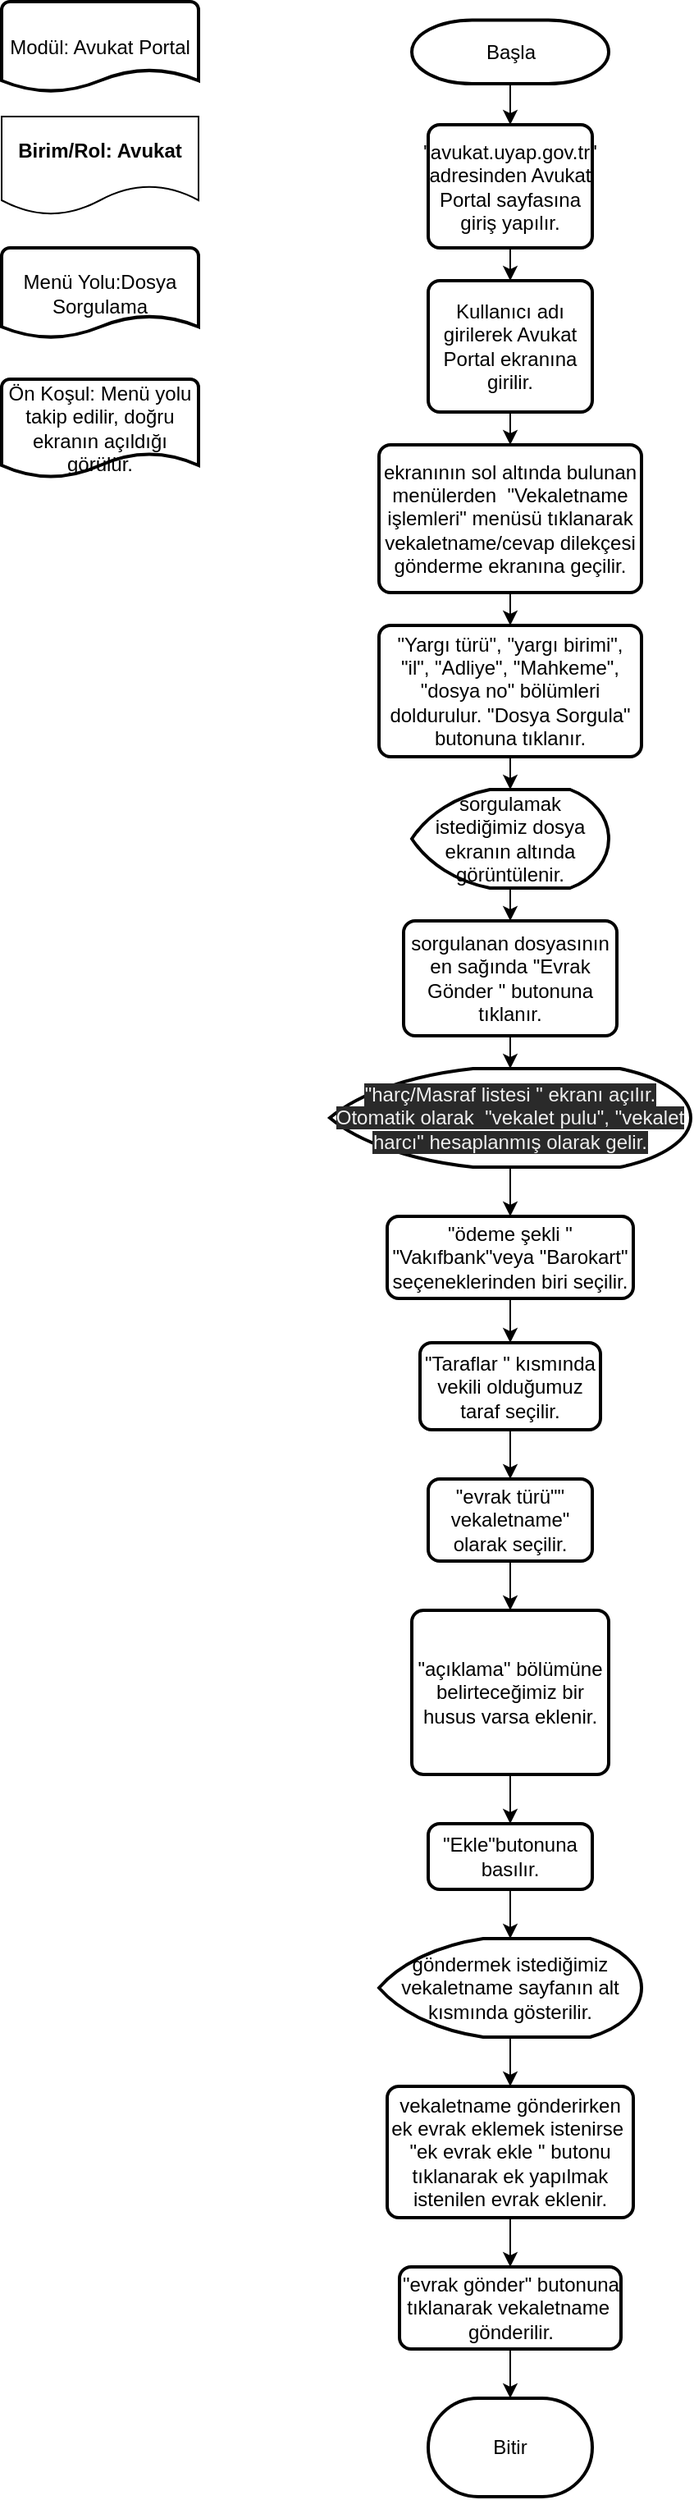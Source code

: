 <mxfile version="19.0.3" type="device"><diagram id="6a731a19-8d31-9384-78a2-239565b7b9f0" name="Page-1"><mxGraphModel dx="1422" dy="865" grid="1" gridSize="10" guides="1" tooltips="1" connect="1" arrows="1" fold="1" page="1" pageScale="1" pageWidth="583" pageHeight="827" background="none" math="0" shadow="0"><root><mxCell id="0"/><mxCell id="1" parent="0"/><mxCell id="rl2CpRahg8W0tYxoSGH3-19" style="edgeStyle=orthogonalEdgeStyle;rounded=0;orthogonalLoop=1;jettySize=auto;html=1;" parent="1" source="2" target="2LBjjgC7gKETEo_iw2IE-65" edge="1"><mxGeometry relative="1" as="geometry"/></mxCell><mxCell id="2" value="Başla" style="shape=mxgraph.flowchart.terminator;strokeWidth=2;gradientColor=none;gradientDirection=north;fontStyle=0;html=1;" parent="1" vertex="1"><mxGeometry x="260" y="21.25" width="120" height="38.75" as="geometry"/></mxCell><mxCell id="2LBjjgC7gKETEo_iw2IE-56" value="Modül: Avukat Portal" style="strokeWidth=2;html=1;shape=mxgraph.flowchart.document2;whiteSpace=wrap;size=0.25;" parent="1" vertex="1"><mxGeometry x="10" y="10" width="120" height="55" as="geometry"/></mxCell><mxCell id="2LBjjgC7gKETEo_iw2IE-58" value="Menü Yolu:Dosya Sorgulama" style="strokeWidth=2;html=1;shape=mxgraph.flowchart.document2;whiteSpace=wrap;size=0.25;" parent="1" vertex="1"><mxGeometry x="10" y="160" width="120" height="55" as="geometry"/></mxCell><mxCell id="2LBjjgC7gKETEo_iw2IE-64" value="Ön Koşul: Menü yolu takip edilir, doğru ekranın açıldığı görülür." style="strokeWidth=2;html=1;shape=mxgraph.flowchart.document2;whiteSpace=wrap;size=0.25;" parent="1" vertex="1"><mxGeometry x="10" y="240" width="120" height="60" as="geometry"/></mxCell><mxCell id="rl2CpRahg8W0tYxoSGH3-20" style="edgeStyle=orthogonalEdgeStyle;rounded=0;orthogonalLoop=1;jettySize=auto;html=1;" parent="1" source="2LBjjgC7gKETEo_iw2IE-65" target="rl2CpRahg8W0tYxoSGH3-11" edge="1"><mxGeometry relative="1" as="geometry"/></mxCell><mxCell id="2LBjjgC7gKETEo_iw2IE-65" value="&quot;avukat.uyap.gov.tr&quot; adresinden Avukat Portal sayfasına giriş yapılır." style="rounded=1;whiteSpace=wrap;html=1;absoluteArcSize=1;arcSize=14;strokeWidth=2;" parent="1" vertex="1"><mxGeometry x="270" y="85" width="100" height="75" as="geometry"/></mxCell><mxCell id="2LBjjgC7gKETEo_iw2IE-72" value="Bitir" style="strokeWidth=2;html=1;shape=mxgraph.flowchart.terminator;whiteSpace=wrap;" parent="1" vertex="1"><mxGeometry x="270" y="1470" width="100" height="60" as="geometry"/></mxCell><mxCell id="rl2CpRahg8W0tYxoSGH3-21" style="edgeStyle=orthogonalEdgeStyle;rounded=0;orthogonalLoop=1;jettySize=auto;html=1;exitX=0.5;exitY=1;exitDx=0;exitDy=0;" parent="1" source="rl2CpRahg8W0tYxoSGH3-11" target="rl2CpRahg8W0tYxoSGH3-12" edge="1"><mxGeometry relative="1" as="geometry"/></mxCell><mxCell id="rl2CpRahg8W0tYxoSGH3-11" value="Kullanıcı adı girilerek Avukat Portal ekranına girilir." style="rounded=1;whiteSpace=wrap;html=1;absoluteArcSize=1;arcSize=14;strokeWidth=2;" parent="1" vertex="1"><mxGeometry x="270" y="180" width="100" height="80" as="geometry"/></mxCell><mxCell id="6d4R3RvAXy6SHs4YbcuF-2" style="edgeStyle=orthogonalEdgeStyle;rounded=0;orthogonalLoop=1;jettySize=auto;html=1;" edge="1" parent="1" source="rl2CpRahg8W0tYxoSGH3-12" target="rl2CpRahg8W0tYxoSGH3-16"><mxGeometry relative="1" as="geometry"/></mxCell><mxCell id="rl2CpRahg8W0tYxoSGH3-12" value="ekranının sol altında bulunan menülerden&amp;nbsp; &quot;Vekaletname işlemleri&quot; menüsü tıklanarak vekaletname/cevap dilekçesi gönderme ekranına geçilir." style="rounded=1;whiteSpace=wrap;html=1;absoluteArcSize=1;arcSize=14;strokeWidth=2;" parent="1" vertex="1"><mxGeometry x="240" y="280" width="160" height="90" as="geometry"/></mxCell><mxCell id="rl2CpRahg8W0tYxoSGH3-24" style="edgeStyle=orthogonalEdgeStyle;rounded=0;orthogonalLoop=1;jettySize=auto;html=1;" parent="1" source="rl2CpRahg8W0tYxoSGH3-16" target="6d4R3RvAXy6SHs4YbcuF-3" edge="1"><mxGeometry relative="1" as="geometry"/></mxCell><mxCell id="rl2CpRahg8W0tYxoSGH3-16" value="&quot;Yargı türü&quot;, &quot;yargı birimi&quot;, &quot;il&quot;, &quot;Adliye&quot;, &quot;Mahkeme&quot;, &quot;dosya no&quot; bölümleri doldurulur. &quot;Dosya Sorgula&quot; butonuna tıklanır." style="rounded=1;whiteSpace=wrap;html=1;absoluteArcSize=1;arcSize=14;strokeWidth=2;" parent="1" vertex="1"><mxGeometry x="240" y="390" width="160" height="80" as="geometry"/></mxCell><mxCell id="rl2CpRahg8W0tYxoSGH3-25" style="edgeStyle=orthogonalEdgeStyle;rounded=0;orthogonalLoop=1;jettySize=auto;html=1;" parent="1" source="rl2CpRahg8W0tYxoSGH3-17" target="6d4R3RvAXy6SHs4YbcuF-7" edge="1"><mxGeometry relative="1" as="geometry"><mxPoint x="320" y="670" as="targetPoint"/></mxGeometry></mxCell><mxCell id="rl2CpRahg8W0tYxoSGH3-17" value="sorgulanan dosyasının en sağında &quot;Evrak Gönder &quot; butonuna tıklanır." style="rounded=1;whiteSpace=wrap;html=1;absoluteArcSize=1;arcSize=14;strokeWidth=2;" parent="1" vertex="1"><mxGeometry x="255" y="570" width="130" height="70" as="geometry"/></mxCell><mxCell id="IGQ9hXYYFOQd8KrsHIN7-2" value="Birim/Rol: Avukat" style="shape=document;whiteSpace=wrap;html=1;boundedLbl=1;fontStyle=1" parent="1" vertex="1"><mxGeometry x="10" y="80" width="120" height="60" as="geometry"/></mxCell><mxCell id="6d4R3RvAXy6SHs4YbcuF-4" style="edgeStyle=orthogonalEdgeStyle;rounded=0;orthogonalLoop=1;jettySize=auto;html=1;" edge="1" parent="1" source="6d4R3RvAXy6SHs4YbcuF-3" target="rl2CpRahg8W0tYxoSGH3-17"><mxGeometry relative="1" as="geometry"/></mxCell><mxCell id="6d4R3RvAXy6SHs4YbcuF-3" value="sorgulamak istediğimiz dosya ekranın altında görüntülenir." style="strokeWidth=2;html=1;shape=mxgraph.flowchart.display;whiteSpace=wrap;" vertex="1" parent="1"><mxGeometry x="260" y="490" width="120" height="60" as="geometry"/></mxCell><mxCell id="6d4R3RvAXy6SHs4YbcuF-9" style="edgeStyle=orthogonalEdgeStyle;rounded=0;orthogonalLoop=1;jettySize=auto;html=1;" edge="1" parent="1" source="6d4R3RvAXy6SHs4YbcuF-7" target="6d4R3RvAXy6SHs4YbcuF-8"><mxGeometry relative="1" as="geometry"/></mxCell><mxCell id="6d4R3RvAXy6SHs4YbcuF-7" value="&lt;span style=&quot;color: rgb(240, 240, 240); font-family: Helvetica; font-size: 12px; font-style: normal; font-variant-ligatures: normal; font-variant-caps: normal; font-weight: 400; letter-spacing: normal; orphans: 2; text-align: center; text-indent: 0px; text-transform: none; widows: 2; word-spacing: 0px; -webkit-text-stroke-width: 0px; background-color: rgb(42, 42, 42); text-decoration-thickness: initial; text-decoration-style: initial; text-decoration-color: initial; float: none; display: inline !important;&quot;&gt;&quot;harç/Masraf listesi &quot; ekranı açılır. Otomatik olarak&amp;nbsp; &quot;vekalet pulu&quot;, &quot;vekalet harcı&quot; hesaplanmış olarak gelir.&lt;/span&gt;" style="strokeWidth=2;html=1;shape=mxgraph.flowchart.display;whiteSpace=wrap;" vertex="1" parent="1"><mxGeometry x="210" y="660" width="220" height="60" as="geometry"/></mxCell><mxCell id="6d4R3RvAXy6SHs4YbcuF-14" style="edgeStyle=orthogonalEdgeStyle;rounded=0;orthogonalLoop=1;jettySize=auto;html=1;" edge="1" parent="1" source="6d4R3RvAXy6SHs4YbcuF-8" target="6d4R3RvAXy6SHs4YbcuF-10"><mxGeometry relative="1" as="geometry"/></mxCell><mxCell id="6d4R3RvAXy6SHs4YbcuF-8" value="&quot;ödeme şekli &quot; &quot;Vakıfbank&quot;veya &quot;Barokart&quot; seçeneklerinden biri seçilir." style="rounded=1;whiteSpace=wrap;html=1;absoluteArcSize=1;arcSize=14;strokeWidth=2;" vertex="1" parent="1"><mxGeometry x="245" y="750" width="150" height="50" as="geometry"/></mxCell><mxCell id="6d4R3RvAXy6SHs4YbcuF-15" style="edgeStyle=orthogonalEdgeStyle;rounded=0;orthogonalLoop=1;jettySize=auto;html=1;" edge="1" parent="1" source="6d4R3RvAXy6SHs4YbcuF-10" target="6d4R3RvAXy6SHs4YbcuF-11"><mxGeometry relative="1" as="geometry"/></mxCell><mxCell id="6d4R3RvAXy6SHs4YbcuF-10" value="&quot;Taraflar &quot; kısmında vekili olduğumuz taraf seçilir." style="rounded=1;whiteSpace=wrap;html=1;absoluteArcSize=1;arcSize=14;strokeWidth=2;" vertex="1" parent="1"><mxGeometry x="265" y="827" width="110" height="53" as="geometry"/></mxCell><mxCell id="6d4R3RvAXy6SHs4YbcuF-16" style="edgeStyle=orthogonalEdgeStyle;rounded=0;orthogonalLoop=1;jettySize=auto;html=1;" edge="1" parent="1" source="6d4R3RvAXy6SHs4YbcuF-11" target="6d4R3RvAXy6SHs4YbcuF-12"><mxGeometry relative="1" as="geometry"/></mxCell><mxCell id="6d4R3RvAXy6SHs4YbcuF-11" value="&quot;evrak türü&quot;&quot; vekaletname&quot; olarak seçilir." style="rounded=1;whiteSpace=wrap;html=1;absoluteArcSize=1;arcSize=14;strokeWidth=2;" vertex="1" parent="1"><mxGeometry x="270" y="910" width="100" height="50" as="geometry"/></mxCell><mxCell id="6d4R3RvAXy6SHs4YbcuF-17" style="edgeStyle=orthogonalEdgeStyle;rounded=0;orthogonalLoop=1;jettySize=auto;html=1;" edge="1" parent="1" source="6d4R3RvAXy6SHs4YbcuF-12" target="6d4R3RvAXy6SHs4YbcuF-13"><mxGeometry relative="1" as="geometry"/></mxCell><mxCell id="6d4R3RvAXy6SHs4YbcuF-12" value="&quot;açıklama&quot; bölümüne belirteceğimiz bir husus varsa eklenir." style="rounded=1;whiteSpace=wrap;html=1;absoluteArcSize=1;arcSize=14;strokeWidth=2;" vertex="1" parent="1"><mxGeometry x="260" y="990" width="120" height="100" as="geometry"/></mxCell><mxCell id="6d4R3RvAXy6SHs4YbcuF-23" style="edgeStyle=orthogonalEdgeStyle;rounded=0;orthogonalLoop=1;jettySize=auto;html=1;" edge="1" parent="1" source="6d4R3RvAXy6SHs4YbcuF-13" target="6d4R3RvAXy6SHs4YbcuF-22"><mxGeometry relative="1" as="geometry"/></mxCell><mxCell id="6d4R3RvAXy6SHs4YbcuF-13" value="&quot;Ekle&quot;butonuna basılır." style="rounded=1;whiteSpace=wrap;html=1;absoluteArcSize=1;arcSize=14;strokeWidth=2;" vertex="1" parent="1"><mxGeometry x="270" y="1120" width="100" height="40" as="geometry"/></mxCell><mxCell id="6d4R3RvAXy6SHs4YbcuF-21" style="edgeStyle=orthogonalEdgeStyle;rounded=0;orthogonalLoop=1;jettySize=auto;html=1;" edge="1" parent="1" source="6d4R3RvAXy6SHs4YbcuF-18" target="6d4R3RvAXy6SHs4YbcuF-20"><mxGeometry relative="1" as="geometry"/></mxCell><mxCell id="6d4R3RvAXy6SHs4YbcuF-18" value="vekaletname gönderirken ek evrak eklemek istenirse  &quot;ek evrak ekle &quot; butonu tıklanarak ek yapılmak istenilen evrak eklenir." style="rounded=1;whiteSpace=wrap;html=1;absoluteArcSize=1;arcSize=14;strokeWidth=2;" vertex="1" parent="1"><mxGeometry x="245" y="1280" width="150" height="80" as="geometry"/></mxCell><mxCell id="6d4R3RvAXy6SHs4YbcuF-25" style="edgeStyle=orthogonalEdgeStyle;rounded=0;orthogonalLoop=1;jettySize=auto;html=1;" edge="1" parent="1" source="6d4R3RvAXy6SHs4YbcuF-20" target="2LBjjgC7gKETEo_iw2IE-72"><mxGeometry relative="1" as="geometry"/></mxCell><mxCell id="6d4R3RvAXy6SHs4YbcuF-20" value="&quot;evrak gönder&quot; butonuna tıklanarak vekaletname  gönderilir." style="rounded=1;whiteSpace=wrap;html=1;absoluteArcSize=1;arcSize=14;strokeWidth=2;" vertex="1" parent="1"><mxGeometry x="252.5" y="1390" width="135" height="50" as="geometry"/></mxCell><mxCell id="6d4R3RvAXy6SHs4YbcuF-24" style="edgeStyle=orthogonalEdgeStyle;rounded=0;orthogonalLoop=1;jettySize=auto;html=1;" edge="1" parent="1" source="6d4R3RvAXy6SHs4YbcuF-22" target="6d4R3RvAXy6SHs4YbcuF-18"><mxGeometry relative="1" as="geometry"/></mxCell><mxCell id="6d4R3RvAXy6SHs4YbcuF-22" value="göndermek istediğimiz vekaletname sayfanın alt kısmında gösterilir." style="strokeWidth=2;html=1;shape=mxgraph.flowchart.display;whiteSpace=wrap;" vertex="1" parent="1"><mxGeometry x="240" y="1190" width="160" height="60" as="geometry"/></mxCell></root></mxGraphModel></diagram></mxfile>